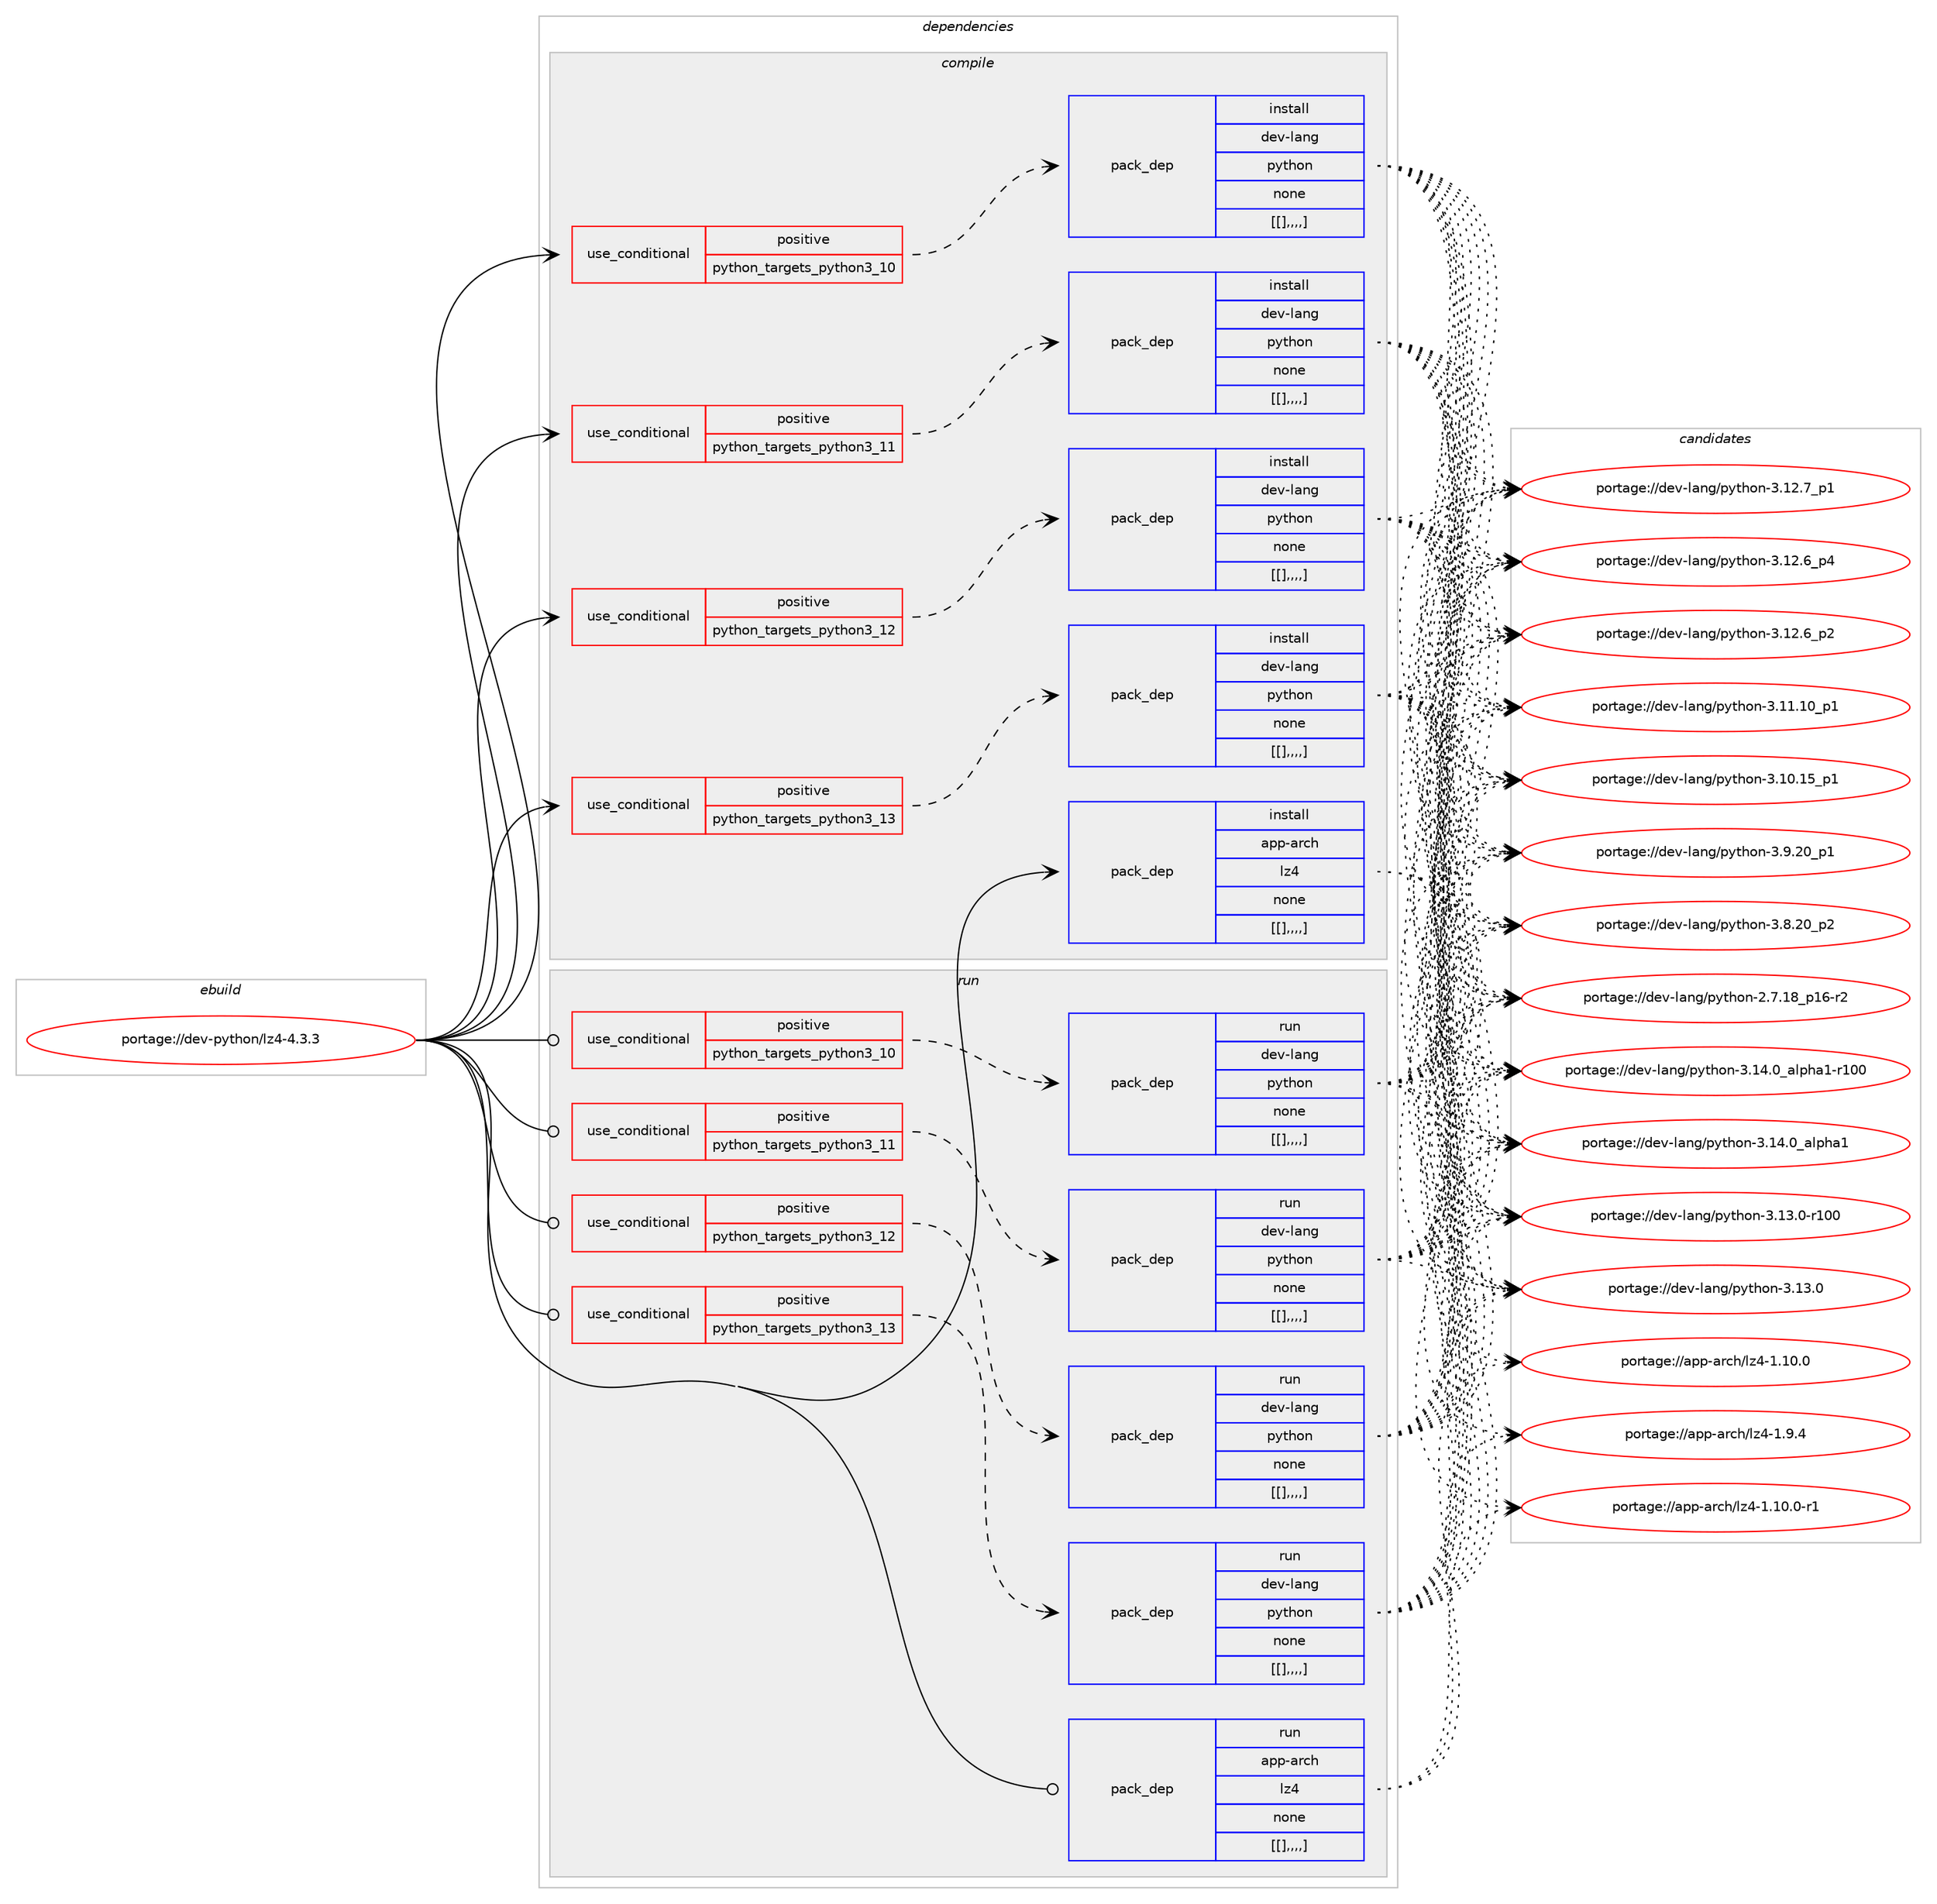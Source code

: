 digraph prolog {

# *************
# Graph options
# *************

newrank=true;
concentrate=true;
compound=true;
graph [rankdir=LR,fontname=Helvetica,fontsize=10,ranksep=1.5];#, ranksep=2.5, nodesep=0.2];
edge  [arrowhead=vee];
node  [fontname=Helvetica,fontsize=10];

# **********
# The ebuild
# **********

subgraph cluster_leftcol {
color=gray;
label=<<i>ebuild</i>>;
id [label="portage://dev-python/lz4-4.3.3", color=red, width=4, href="../dev-python/lz4-4.3.3.svg"];
}

# ****************
# The dependencies
# ****************

subgraph cluster_midcol {
color=gray;
label=<<i>dependencies</i>>;
subgraph cluster_compile {
fillcolor="#eeeeee";
style=filled;
label=<<i>compile</i>>;
subgraph cond36818 {
dependency156343 [label=<<TABLE BORDER="0" CELLBORDER="1" CELLSPACING="0" CELLPADDING="4"><TR><TD ROWSPAN="3" CELLPADDING="10">use_conditional</TD></TR><TR><TD>positive</TD></TR><TR><TD>python_targets_python3_10</TD></TR></TABLE>>, shape=none, color=red];
subgraph pack118199 {
dependency156352 [label=<<TABLE BORDER="0" CELLBORDER="1" CELLSPACING="0" CELLPADDING="4" WIDTH="220"><TR><TD ROWSPAN="6" CELLPADDING="30">pack_dep</TD></TR><TR><TD WIDTH="110">install</TD></TR><TR><TD>dev-lang</TD></TR><TR><TD>python</TD></TR><TR><TD>none</TD></TR><TR><TD>[[],,,,]</TD></TR></TABLE>>, shape=none, color=blue];
}
dependency156343:e -> dependency156352:w [weight=20,style="dashed",arrowhead="vee"];
}
id:e -> dependency156343:w [weight=20,style="solid",arrowhead="vee"];
subgraph cond36826 {
dependency156357 [label=<<TABLE BORDER="0" CELLBORDER="1" CELLSPACING="0" CELLPADDING="4"><TR><TD ROWSPAN="3" CELLPADDING="10">use_conditional</TD></TR><TR><TD>positive</TD></TR><TR><TD>python_targets_python3_11</TD></TR></TABLE>>, shape=none, color=red];
subgraph pack118208 {
dependency156364 [label=<<TABLE BORDER="0" CELLBORDER="1" CELLSPACING="0" CELLPADDING="4" WIDTH="220"><TR><TD ROWSPAN="6" CELLPADDING="30">pack_dep</TD></TR><TR><TD WIDTH="110">install</TD></TR><TR><TD>dev-lang</TD></TR><TR><TD>python</TD></TR><TR><TD>none</TD></TR><TR><TD>[[],,,,]</TD></TR></TABLE>>, shape=none, color=blue];
}
dependency156357:e -> dependency156364:w [weight=20,style="dashed",arrowhead="vee"];
}
id:e -> dependency156357:w [weight=20,style="solid",arrowhead="vee"];
subgraph cond36830 {
dependency156380 [label=<<TABLE BORDER="0" CELLBORDER="1" CELLSPACING="0" CELLPADDING="4"><TR><TD ROWSPAN="3" CELLPADDING="10">use_conditional</TD></TR><TR><TD>positive</TD></TR><TR><TD>python_targets_python3_12</TD></TR></TABLE>>, shape=none, color=red];
subgraph pack118224 {
dependency156394 [label=<<TABLE BORDER="0" CELLBORDER="1" CELLSPACING="0" CELLPADDING="4" WIDTH="220"><TR><TD ROWSPAN="6" CELLPADDING="30">pack_dep</TD></TR><TR><TD WIDTH="110">install</TD></TR><TR><TD>dev-lang</TD></TR><TR><TD>python</TD></TR><TR><TD>none</TD></TR><TR><TD>[[],,,,]</TD></TR></TABLE>>, shape=none, color=blue];
}
dependency156380:e -> dependency156394:w [weight=20,style="dashed",arrowhead="vee"];
}
id:e -> dependency156380:w [weight=20,style="solid",arrowhead="vee"];
subgraph cond36839 {
dependency156398 [label=<<TABLE BORDER="0" CELLBORDER="1" CELLSPACING="0" CELLPADDING="4"><TR><TD ROWSPAN="3" CELLPADDING="10">use_conditional</TD></TR><TR><TD>positive</TD></TR><TR><TD>python_targets_python3_13</TD></TR></TABLE>>, shape=none, color=red];
subgraph pack118232 {
dependency156401 [label=<<TABLE BORDER="0" CELLBORDER="1" CELLSPACING="0" CELLPADDING="4" WIDTH="220"><TR><TD ROWSPAN="6" CELLPADDING="30">pack_dep</TD></TR><TR><TD WIDTH="110">install</TD></TR><TR><TD>dev-lang</TD></TR><TR><TD>python</TD></TR><TR><TD>none</TD></TR><TR><TD>[[],,,,]</TD></TR></TABLE>>, shape=none, color=blue];
}
dependency156398:e -> dependency156401:w [weight=20,style="dashed",arrowhead="vee"];
}
id:e -> dependency156398:w [weight=20,style="solid",arrowhead="vee"];
subgraph pack118235 {
dependency156405 [label=<<TABLE BORDER="0" CELLBORDER="1" CELLSPACING="0" CELLPADDING="4" WIDTH="220"><TR><TD ROWSPAN="6" CELLPADDING="30">pack_dep</TD></TR><TR><TD WIDTH="110">install</TD></TR><TR><TD>app-arch</TD></TR><TR><TD>lz4</TD></TR><TR><TD>none</TD></TR><TR><TD>[[],,,,]</TD></TR></TABLE>>, shape=none, color=blue];
}
id:e -> dependency156405:w [weight=20,style="solid",arrowhead="vee"];
}
subgraph cluster_compileandrun {
fillcolor="#eeeeee";
style=filled;
label=<<i>compile and run</i>>;
}
subgraph cluster_run {
fillcolor="#eeeeee";
style=filled;
label=<<i>run</i>>;
subgraph cond36850 {
dependency156430 [label=<<TABLE BORDER="0" CELLBORDER="1" CELLSPACING="0" CELLPADDING="4"><TR><TD ROWSPAN="3" CELLPADDING="10">use_conditional</TD></TR><TR><TD>positive</TD></TR><TR><TD>python_targets_python3_10</TD></TR></TABLE>>, shape=none, color=red];
subgraph pack118250 {
dependency156431 [label=<<TABLE BORDER="0" CELLBORDER="1" CELLSPACING="0" CELLPADDING="4" WIDTH="220"><TR><TD ROWSPAN="6" CELLPADDING="30">pack_dep</TD></TR><TR><TD WIDTH="110">run</TD></TR><TR><TD>dev-lang</TD></TR><TR><TD>python</TD></TR><TR><TD>none</TD></TR><TR><TD>[[],,,,]</TD></TR></TABLE>>, shape=none, color=blue];
}
dependency156430:e -> dependency156431:w [weight=20,style="dashed",arrowhead="vee"];
}
id:e -> dependency156430:w [weight=20,style="solid",arrowhead="odot"];
subgraph cond36851 {
dependency156433 [label=<<TABLE BORDER="0" CELLBORDER="1" CELLSPACING="0" CELLPADDING="4"><TR><TD ROWSPAN="3" CELLPADDING="10">use_conditional</TD></TR><TR><TD>positive</TD></TR><TR><TD>python_targets_python3_11</TD></TR></TABLE>>, shape=none, color=red];
subgraph pack118253 {
dependency156435 [label=<<TABLE BORDER="0" CELLBORDER="1" CELLSPACING="0" CELLPADDING="4" WIDTH="220"><TR><TD ROWSPAN="6" CELLPADDING="30">pack_dep</TD></TR><TR><TD WIDTH="110">run</TD></TR><TR><TD>dev-lang</TD></TR><TR><TD>python</TD></TR><TR><TD>none</TD></TR><TR><TD>[[],,,,]</TD></TR></TABLE>>, shape=none, color=blue];
}
dependency156433:e -> dependency156435:w [weight=20,style="dashed",arrowhead="vee"];
}
id:e -> dependency156433:w [weight=20,style="solid",arrowhead="odot"];
subgraph cond36854 {
dependency156438 [label=<<TABLE BORDER="0" CELLBORDER="1" CELLSPACING="0" CELLPADDING="4"><TR><TD ROWSPAN="3" CELLPADDING="10">use_conditional</TD></TR><TR><TD>positive</TD></TR><TR><TD>python_targets_python3_12</TD></TR></TABLE>>, shape=none, color=red];
subgraph pack118255 {
dependency156439 [label=<<TABLE BORDER="0" CELLBORDER="1" CELLSPACING="0" CELLPADDING="4" WIDTH="220"><TR><TD ROWSPAN="6" CELLPADDING="30">pack_dep</TD></TR><TR><TD WIDTH="110">run</TD></TR><TR><TD>dev-lang</TD></TR><TR><TD>python</TD></TR><TR><TD>none</TD></TR><TR><TD>[[],,,,]</TD></TR></TABLE>>, shape=none, color=blue];
}
dependency156438:e -> dependency156439:w [weight=20,style="dashed",arrowhead="vee"];
}
id:e -> dependency156438:w [weight=20,style="solid",arrowhead="odot"];
subgraph cond36856 {
dependency156444 [label=<<TABLE BORDER="0" CELLBORDER="1" CELLSPACING="0" CELLPADDING="4"><TR><TD ROWSPAN="3" CELLPADDING="10">use_conditional</TD></TR><TR><TD>positive</TD></TR><TR><TD>python_targets_python3_13</TD></TR></TABLE>>, shape=none, color=red];
subgraph pack118258 {
dependency156445 [label=<<TABLE BORDER="0" CELLBORDER="1" CELLSPACING="0" CELLPADDING="4" WIDTH="220"><TR><TD ROWSPAN="6" CELLPADDING="30">pack_dep</TD></TR><TR><TD WIDTH="110">run</TD></TR><TR><TD>dev-lang</TD></TR><TR><TD>python</TD></TR><TR><TD>none</TD></TR><TR><TD>[[],,,,]</TD></TR></TABLE>>, shape=none, color=blue];
}
dependency156444:e -> dependency156445:w [weight=20,style="dashed",arrowhead="vee"];
}
id:e -> dependency156444:w [weight=20,style="solid",arrowhead="odot"];
subgraph pack118261 {
dependency156449 [label=<<TABLE BORDER="0" CELLBORDER="1" CELLSPACING="0" CELLPADDING="4" WIDTH="220"><TR><TD ROWSPAN="6" CELLPADDING="30">pack_dep</TD></TR><TR><TD WIDTH="110">run</TD></TR><TR><TD>app-arch</TD></TR><TR><TD>lz4</TD></TR><TR><TD>none</TD></TR><TR><TD>[[],,,,]</TD></TR></TABLE>>, shape=none, color=blue];
}
id:e -> dependency156449:w [weight=20,style="solid",arrowhead="odot"];
}
}

# **************
# The candidates
# **************

subgraph cluster_choices {
rank=same;
color=gray;
label=<<i>candidates</i>>;

subgraph choice118118 {
color=black;
nodesep=1;
choice100101118451089711010347112121116104111110455146495246489597108112104974945114494848 [label="portage://dev-lang/python-3.14.0_alpha1-r100", color=red, width=4,href="../dev-lang/python-3.14.0_alpha1-r100.svg"];
choice1001011184510897110103471121211161041111104551464952464895971081121049749 [label="portage://dev-lang/python-3.14.0_alpha1", color=red, width=4,href="../dev-lang/python-3.14.0_alpha1.svg"];
choice1001011184510897110103471121211161041111104551464951464845114494848 [label="portage://dev-lang/python-3.13.0-r100", color=red, width=4,href="../dev-lang/python-3.13.0-r100.svg"];
choice10010111845108971101034711212111610411111045514649514648 [label="portage://dev-lang/python-3.13.0", color=red, width=4,href="../dev-lang/python-3.13.0.svg"];
choice100101118451089711010347112121116104111110455146495046559511249 [label="portage://dev-lang/python-3.12.7_p1", color=red, width=4,href="../dev-lang/python-3.12.7_p1.svg"];
choice100101118451089711010347112121116104111110455146495046549511252 [label="portage://dev-lang/python-3.12.6_p4", color=red, width=4,href="../dev-lang/python-3.12.6_p4.svg"];
choice100101118451089711010347112121116104111110455146495046549511250 [label="portage://dev-lang/python-3.12.6_p2", color=red, width=4,href="../dev-lang/python-3.12.6_p2.svg"];
choice10010111845108971101034711212111610411111045514649494649489511249 [label="portage://dev-lang/python-3.11.10_p1", color=red, width=4,href="../dev-lang/python-3.11.10_p1.svg"];
choice10010111845108971101034711212111610411111045514649484649539511249 [label="portage://dev-lang/python-3.10.15_p1", color=red, width=4,href="../dev-lang/python-3.10.15_p1.svg"];
choice100101118451089711010347112121116104111110455146574650489511249 [label="portage://dev-lang/python-3.9.20_p1", color=red, width=4,href="../dev-lang/python-3.9.20_p1.svg"];
choice100101118451089711010347112121116104111110455146564650489511250 [label="portage://dev-lang/python-3.8.20_p2", color=red, width=4,href="../dev-lang/python-3.8.20_p2.svg"];
choice100101118451089711010347112121116104111110455046554649569511249544511450 [label="portage://dev-lang/python-2.7.18_p16-r2", color=red, width=4,href="../dev-lang/python-2.7.18_p16-r2.svg"];
dependency156352:e -> choice100101118451089711010347112121116104111110455146495246489597108112104974945114494848:w [style=dotted,weight="100"];
dependency156352:e -> choice1001011184510897110103471121211161041111104551464952464895971081121049749:w [style=dotted,weight="100"];
dependency156352:e -> choice1001011184510897110103471121211161041111104551464951464845114494848:w [style=dotted,weight="100"];
dependency156352:e -> choice10010111845108971101034711212111610411111045514649514648:w [style=dotted,weight="100"];
dependency156352:e -> choice100101118451089711010347112121116104111110455146495046559511249:w [style=dotted,weight="100"];
dependency156352:e -> choice100101118451089711010347112121116104111110455146495046549511252:w [style=dotted,weight="100"];
dependency156352:e -> choice100101118451089711010347112121116104111110455146495046549511250:w [style=dotted,weight="100"];
dependency156352:e -> choice10010111845108971101034711212111610411111045514649494649489511249:w [style=dotted,weight="100"];
dependency156352:e -> choice10010111845108971101034711212111610411111045514649484649539511249:w [style=dotted,weight="100"];
dependency156352:e -> choice100101118451089711010347112121116104111110455146574650489511249:w [style=dotted,weight="100"];
dependency156352:e -> choice100101118451089711010347112121116104111110455146564650489511250:w [style=dotted,weight="100"];
dependency156352:e -> choice100101118451089711010347112121116104111110455046554649569511249544511450:w [style=dotted,weight="100"];
}
subgraph choice118168 {
color=black;
nodesep=1;
choice100101118451089711010347112121116104111110455146495246489597108112104974945114494848 [label="portage://dev-lang/python-3.14.0_alpha1-r100", color=red, width=4,href="../dev-lang/python-3.14.0_alpha1-r100.svg"];
choice1001011184510897110103471121211161041111104551464952464895971081121049749 [label="portage://dev-lang/python-3.14.0_alpha1", color=red, width=4,href="../dev-lang/python-3.14.0_alpha1.svg"];
choice1001011184510897110103471121211161041111104551464951464845114494848 [label="portage://dev-lang/python-3.13.0-r100", color=red, width=4,href="../dev-lang/python-3.13.0-r100.svg"];
choice10010111845108971101034711212111610411111045514649514648 [label="portage://dev-lang/python-3.13.0", color=red, width=4,href="../dev-lang/python-3.13.0.svg"];
choice100101118451089711010347112121116104111110455146495046559511249 [label="portage://dev-lang/python-3.12.7_p1", color=red, width=4,href="../dev-lang/python-3.12.7_p1.svg"];
choice100101118451089711010347112121116104111110455146495046549511252 [label="portage://dev-lang/python-3.12.6_p4", color=red, width=4,href="../dev-lang/python-3.12.6_p4.svg"];
choice100101118451089711010347112121116104111110455146495046549511250 [label="portage://dev-lang/python-3.12.6_p2", color=red, width=4,href="../dev-lang/python-3.12.6_p2.svg"];
choice10010111845108971101034711212111610411111045514649494649489511249 [label="portage://dev-lang/python-3.11.10_p1", color=red, width=4,href="../dev-lang/python-3.11.10_p1.svg"];
choice10010111845108971101034711212111610411111045514649484649539511249 [label="portage://dev-lang/python-3.10.15_p1", color=red, width=4,href="../dev-lang/python-3.10.15_p1.svg"];
choice100101118451089711010347112121116104111110455146574650489511249 [label="portage://dev-lang/python-3.9.20_p1", color=red, width=4,href="../dev-lang/python-3.9.20_p1.svg"];
choice100101118451089711010347112121116104111110455146564650489511250 [label="portage://dev-lang/python-3.8.20_p2", color=red, width=4,href="../dev-lang/python-3.8.20_p2.svg"];
choice100101118451089711010347112121116104111110455046554649569511249544511450 [label="portage://dev-lang/python-2.7.18_p16-r2", color=red, width=4,href="../dev-lang/python-2.7.18_p16-r2.svg"];
dependency156364:e -> choice100101118451089711010347112121116104111110455146495246489597108112104974945114494848:w [style=dotted,weight="100"];
dependency156364:e -> choice1001011184510897110103471121211161041111104551464952464895971081121049749:w [style=dotted,weight="100"];
dependency156364:e -> choice1001011184510897110103471121211161041111104551464951464845114494848:w [style=dotted,weight="100"];
dependency156364:e -> choice10010111845108971101034711212111610411111045514649514648:w [style=dotted,weight="100"];
dependency156364:e -> choice100101118451089711010347112121116104111110455146495046559511249:w [style=dotted,weight="100"];
dependency156364:e -> choice100101118451089711010347112121116104111110455146495046549511252:w [style=dotted,weight="100"];
dependency156364:e -> choice100101118451089711010347112121116104111110455146495046549511250:w [style=dotted,weight="100"];
dependency156364:e -> choice10010111845108971101034711212111610411111045514649494649489511249:w [style=dotted,weight="100"];
dependency156364:e -> choice10010111845108971101034711212111610411111045514649484649539511249:w [style=dotted,weight="100"];
dependency156364:e -> choice100101118451089711010347112121116104111110455146574650489511249:w [style=dotted,weight="100"];
dependency156364:e -> choice100101118451089711010347112121116104111110455146564650489511250:w [style=dotted,weight="100"];
dependency156364:e -> choice100101118451089711010347112121116104111110455046554649569511249544511450:w [style=dotted,weight="100"];
}
subgraph choice118184 {
color=black;
nodesep=1;
choice100101118451089711010347112121116104111110455146495246489597108112104974945114494848 [label="portage://dev-lang/python-3.14.0_alpha1-r100", color=red, width=4,href="../dev-lang/python-3.14.0_alpha1-r100.svg"];
choice1001011184510897110103471121211161041111104551464952464895971081121049749 [label="portage://dev-lang/python-3.14.0_alpha1", color=red, width=4,href="../dev-lang/python-3.14.0_alpha1.svg"];
choice1001011184510897110103471121211161041111104551464951464845114494848 [label="portage://dev-lang/python-3.13.0-r100", color=red, width=4,href="../dev-lang/python-3.13.0-r100.svg"];
choice10010111845108971101034711212111610411111045514649514648 [label="portage://dev-lang/python-3.13.0", color=red, width=4,href="../dev-lang/python-3.13.0.svg"];
choice100101118451089711010347112121116104111110455146495046559511249 [label="portage://dev-lang/python-3.12.7_p1", color=red, width=4,href="../dev-lang/python-3.12.7_p1.svg"];
choice100101118451089711010347112121116104111110455146495046549511252 [label="portage://dev-lang/python-3.12.6_p4", color=red, width=4,href="../dev-lang/python-3.12.6_p4.svg"];
choice100101118451089711010347112121116104111110455146495046549511250 [label="portage://dev-lang/python-3.12.6_p2", color=red, width=4,href="../dev-lang/python-3.12.6_p2.svg"];
choice10010111845108971101034711212111610411111045514649494649489511249 [label="portage://dev-lang/python-3.11.10_p1", color=red, width=4,href="../dev-lang/python-3.11.10_p1.svg"];
choice10010111845108971101034711212111610411111045514649484649539511249 [label="portage://dev-lang/python-3.10.15_p1", color=red, width=4,href="../dev-lang/python-3.10.15_p1.svg"];
choice100101118451089711010347112121116104111110455146574650489511249 [label="portage://dev-lang/python-3.9.20_p1", color=red, width=4,href="../dev-lang/python-3.9.20_p1.svg"];
choice100101118451089711010347112121116104111110455146564650489511250 [label="portage://dev-lang/python-3.8.20_p2", color=red, width=4,href="../dev-lang/python-3.8.20_p2.svg"];
choice100101118451089711010347112121116104111110455046554649569511249544511450 [label="portage://dev-lang/python-2.7.18_p16-r2", color=red, width=4,href="../dev-lang/python-2.7.18_p16-r2.svg"];
dependency156394:e -> choice100101118451089711010347112121116104111110455146495246489597108112104974945114494848:w [style=dotted,weight="100"];
dependency156394:e -> choice1001011184510897110103471121211161041111104551464952464895971081121049749:w [style=dotted,weight="100"];
dependency156394:e -> choice1001011184510897110103471121211161041111104551464951464845114494848:w [style=dotted,weight="100"];
dependency156394:e -> choice10010111845108971101034711212111610411111045514649514648:w [style=dotted,weight="100"];
dependency156394:e -> choice100101118451089711010347112121116104111110455146495046559511249:w [style=dotted,weight="100"];
dependency156394:e -> choice100101118451089711010347112121116104111110455146495046549511252:w [style=dotted,weight="100"];
dependency156394:e -> choice100101118451089711010347112121116104111110455146495046549511250:w [style=dotted,weight="100"];
dependency156394:e -> choice10010111845108971101034711212111610411111045514649494649489511249:w [style=dotted,weight="100"];
dependency156394:e -> choice10010111845108971101034711212111610411111045514649484649539511249:w [style=dotted,weight="100"];
dependency156394:e -> choice100101118451089711010347112121116104111110455146574650489511249:w [style=dotted,weight="100"];
dependency156394:e -> choice100101118451089711010347112121116104111110455146564650489511250:w [style=dotted,weight="100"];
dependency156394:e -> choice100101118451089711010347112121116104111110455046554649569511249544511450:w [style=dotted,weight="100"];
}
subgraph choice118215 {
color=black;
nodesep=1;
choice100101118451089711010347112121116104111110455146495246489597108112104974945114494848 [label="portage://dev-lang/python-3.14.0_alpha1-r100", color=red, width=4,href="../dev-lang/python-3.14.0_alpha1-r100.svg"];
choice1001011184510897110103471121211161041111104551464952464895971081121049749 [label="portage://dev-lang/python-3.14.0_alpha1", color=red, width=4,href="../dev-lang/python-3.14.0_alpha1.svg"];
choice1001011184510897110103471121211161041111104551464951464845114494848 [label="portage://dev-lang/python-3.13.0-r100", color=red, width=4,href="../dev-lang/python-3.13.0-r100.svg"];
choice10010111845108971101034711212111610411111045514649514648 [label="portage://dev-lang/python-3.13.0", color=red, width=4,href="../dev-lang/python-3.13.0.svg"];
choice100101118451089711010347112121116104111110455146495046559511249 [label="portage://dev-lang/python-3.12.7_p1", color=red, width=4,href="../dev-lang/python-3.12.7_p1.svg"];
choice100101118451089711010347112121116104111110455146495046549511252 [label="portage://dev-lang/python-3.12.6_p4", color=red, width=4,href="../dev-lang/python-3.12.6_p4.svg"];
choice100101118451089711010347112121116104111110455146495046549511250 [label="portage://dev-lang/python-3.12.6_p2", color=red, width=4,href="../dev-lang/python-3.12.6_p2.svg"];
choice10010111845108971101034711212111610411111045514649494649489511249 [label="portage://dev-lang/python-3.11.10_p1", color=red, width=4,href="../dev-lang/python-3.11.10_p1.svg"];
choice10010111845108971101034711212111610411111045514649484649539511249 [label="portage://dev-lang/python-3.10.15_p1", color=red, width=4,href="../dev-lang/python-3.10.15_p1.svg"];
choice100101118451089711010347112121116104111110455146574650489511249 [label="portage://dev-lang/python-3.9.20_p1", color=red, width=4,href="../dev-lang/python-3.9.20_p1.svg"];
choice100101118451089711010347112121116104111110455146564650489511250 [label="portage://dev-lang/python-3.8.20_p2", color=red, width=4,href="../dev-lang/python-3.8.20_p2.svg"];
choice100101118451089711010347112121116104111110455046554649569511249544511450 [label="portage://dev-lang/python-2.7.18_p16-r2", color=red, width=4,href="../dev-lang/python-2.7.18_p16-r2.svg"];
dependency156401:e -> choice100101118451089711010347112121116104111110455146495246489597108112104974945114494848:w [style=dotted,weight="100"];
dependency156401:e -> choice1001011184510897110103471121211161041111104551464952464895971081121049749:w [style=dotted,weight="100"];
dependency156401:e -> choice1001011184510897110103471121211161041111104551464951464845114494848:w [style=dotted,weight="100"];
dependency156401:e -> choice10010111845108971101034711212111610411111045514649514648:w [style=dotted,weight="100"];
dependency156401:e -> choice100101118451089711010347112121116104111110455146495046559511249:w [style=dotted,weight="100"];
dependency156401:e -> choice100101118451089711010347112121116104111110455146495046549511252:w [style=dotted,weight="100"];
dependency156401:e -> choice100101118451089711010347112121116104111110455146495046549511250:w [style=dotted,weight="100"];
dependency156401:e -> choice10010111845108971101034711212111610411111045514649494649489511249:w [style=dotted,weight="100"];
dependency156401:e -> choice10010111845108971101034711212111610411111045514649484649539511249:w [style=dotted,weight="100"];
dependency156401:e -> choice100101118451089711010347112121116104111110455146574650489511249:w [style=dotted,weight="100"];
dependency156401:e -> choice100101118451089711010347112121116104111110455146564650489511250:w [style=dotted,weight="100"];
dependency156401:e -> choice100101118451089711010347112121116104111110455046554649569511249544511450:w [style=dotted,weight="100"];
}
subgraph choice118232 {
color=black;
nodesep=1;
choice971121124597114991044710812252454946494846484511449 [label="portage://app-arch/lz4-1.10.0-r1", color=red, width=4,href="../app-arch/lz4-1.10.0-r1.svg"];
choice97112112459711499104471081225245494649484648 [label="portage://app-arch/lz4-1.10.0", color=red, width=4,href="../app-arch/lz4-1.10.0.svg"];
choice971121124597114991044710812252454946574652 [label="portage://app-arch/lz4-1.9.4", color=red, width=4,href="../app-arch/lz4-1.9.4.svg"];
dependency156405:e -> choice971121124597114991044710812252454946494846484511449:w [style=dotted,weight="100"];
dependency156405:e -> choice97112112459711499104471081225245494649484648:w [style=dotted,weight="100"];
dependency156405:e -> choice971121124597114991044710812252454946574652:w [style=dotted,weight="100"];
}
subgraph choice118241 {
color=black;
nodesep=1;
choice100101118451089711010347112121116104111110455146495246489597108112104974945114494848 [label="portage://dev-lang/python-3.14.0_alpha1-r100", color=red, width=4,href="../dev-lang/python-3.14.0_alpha1-r100.svg"];
choice1001011184510897110103471121211161041111104551464952464895971081121049749 [label="portage://dev-lang/python-3.14.0_alpha1", color=red, width=4,href="../dev-lang/python-3.14.0_alpha1.svg"];
choice1001011184510897110103471121211161041111104551464951464845114494848 [label="portage://dev-lang/python-3.13.0-r100", color=red, width=4,href="../dev-lang/python-3.13.0-r100.svg"];
choice10010111845108971101034711212111610411111045514649514648 [label="portage://dev-lang/python-3.13.0", color=red, width=4,href="../dev-lang/python-3.13.0.svg"];
choice100101118451089711010347112121116104111110455146495046559511249 [label="portage://dev-lang/python-3.12.7_p1", color=red, width=4,href="../dev-lang/python-3.12.7_p1.svg"];
choice100101118451089711010347112121116104111110455146495046549511252 [label="portage://dev-lang/python-3.12.6_p4", color=red, width=4,href="../dev-lang/python-3.12.6_p4.svg"];
choice100101118451089711010347112121116104111110455146495046549511250 [label="portage://dev-lang/python-3.12.6_p2", color=red, width=4,href="../dev-lang/python-3.12.6_p2.svg"];
choice10010111845108971101034711212111610411111045514649494649489511249 [label="portage://dev-lang/python-3.11.10_p1", color=red, width=4,href="../dev-lang/python-3.11.10_p1.svg"];
choice10010111845108971101034711212111610411111045514649484649539511249 [label="portage://dev-lang/python-3.10.15_p1", color=red, width=4,href="../dev-lang/python-3.10.15_p1.svg"];
choice100101118451089711010347112121116104111110455146574650489511249 [label="portage://dev-lang/python-3.9.20_p1", color=red, width=4,href="../dev-lang/python-3.9.20_p1.svg"];
choice100101118451089711010347112121116104111110455146564650489511250 [label="portage://dev-lang/python-3.8.20_p2", color=red, width=4,href="../dev-lang/python-3.8.20_p2.svg"];
choice100101118451089711010347112121116104111110455046554649569511249544511450 [label="portage://dev-lang/python-2.7.18_p16-r2", color=red, width=4,href="../dev-lang/python-2.7.18_p16-r2.svg"];
dependency156431:e -> choice100101118451089711010347112121116104111110455146495246489597108112104974945114494848:w [style=dotted,weight="100"];
dependency156431:e -> choice1001011184510897110103471121211161041111104551464952464895971081121049749:w [style=dotted,weight="100"];
dependency156431:e -> choice1001011184510897110103471121211161041111104551464951464845114494848:w [style=dotted,weight="100"];
dependency156431:e -> choice10010111845108971101034711212111610411111045514649514648:w [style=dotted,weight="100"];
dependency156431:e -> choice100101118451089711010347112121116104111110455146495046559511249:w [style=dotted,weight="100"];
dependency156431:e -> choice100101118451089711010347112121116104111110455146495046549511252:w [style=dotted,weight="100"];
dependency156431:e -> choice100101118451089711010347112121116104111110455146495046549511250:w [style=dotted,weight="100"];
dependency156431:e -> choice10010111845108971101034711212111610411111045514649494649489511249:w [style=dotted,weight="100"];
dependency156431:e -> choice10010111845108971101034711212111610411111045514649484649539511249:w [style=dotted,weight="100"];
dependency156431:e -> choice100101118451089711010347112121116104111110455146574650489511249:w [style=dotted,weight="100"];
dependency156431:e -> choice100101118451089711010347112121116104111110455146564650489511250:w [style=dotted,weight="100"];
dependency156431:e -> choice100101118451089711010347112121116104111110455046554649569511249544511450:w [style=dotted,weight="100"];
}
subgraph choice118251 {
color=black;
nodesep=1;
choice100101118451089711010347112121116104111110455146495246489597108112104974945114494848 [label="portage://dev-lang/python-3.14.0_alpha1-r100", color=red, width=4,href="../dev-lang/python-3.14.0_alpha1-r100.svg"];
choice1001011184510897110103471121211161041111104551464952464895971081121049749 [label="portage://dev-lang/python-3.14.0_alpha1", color=red, width=4,href="../dev-lang/python-3.14.0_alpha1.svg"];
choice1001011184510897110103471121211161041111104551464951464845114494848 [label="portage://dev-lang/python-3.13.0-r100", color=red, width=4,href="../dev-lang/python-3.13.0-r100.svg"];
choice10010111845108971101034711212111610411111045514649514648 [label="portage://dev-lang/python-3.13.0", color=red, width=4,href="../dev-lang/python-3.13.0.svg"];
choice100101118451089711010347112121116104111110455146495046559511249 [label="portage://dev-lang/python-3.12.7_p1", color=red, width=4,href="../dev-lang/python-3.12.7_p1.svg"];
choice100101118451089711010347112121116104111110455146495046549511252 [label="portage://dev-lang/python-3.12.6_p4", color=red, width=4,href="../dev-lang/python-3.12.6_p4.svg"];
choice100101118451089711010347112121116104111110455146495046549511250 [label="portage://dev-lang/python-3.12.6_p2", color=red, width=4,href="../dev-lang/python-3.12.6_p2.svg"];
choice10010111845108971101034711212111610411111045514649494649489511249 [label="portage://dev-lang/python-3.11.10_p1", color=red, width=4,href="../dev-lang/python-3.11.10_p1.svg"];
choice10010111845108971101034711212111610411111045514649484649539511249 [label="portage://dev-lang/python-3.10.15_p1", color=red, width=4,href="../dev-lang/python-3.10.15_p1.svg"];
choice100101118451089711010347112121116104111110455146574650489511249 [label="portage://dev-lang/python-3.9.20_p1", color=red, width=4,href="../dev-lang/python-3.9.20_p1.svg"];
choice100101118451089711010347112121116104111110455146564650489511250 [label="portage://dev-lang/python-3.8.20_p2", color=red, width=4,href="../dev-lang/python-3.8.20_p2.svg"];
choice100101118451089711010347112121116104111110455046554649569511249544511450 [label="portage://dev-lang/python-2.7.18_p16-r2", color=red, width=4,href="../dev-lang/python-2.7.18_p16-r2.svg"];
dependency156435:e -> choice100101118451089711010347112121116104111110455146495246489597108112104974945114494848:w [style=dotted,weight="100"];
dependency156435:e -> choice1001011184510897110103471121211161041111104551464952464895971081121049749:w [style=dotted,weight="100"];
dependency156435:e -> choice1001011184510897110103471121211161041111104551464951464845114494848:w [style=dotted,weight="100"];
dependency156435:e -> choice10010111845108971101034711212111610411111045514649514648:w [style=dotted,weight="100"];
dependency156435:e -> choice100101118451089711010347112121116104111110455146495046559511249:w [style=dotted,weight="100"];
dependency156435:e -> choice100101118451089711010347112121116104111110455146495046549511252:w [style=dotted,weight="100"];
dependency156435:e -> choice100101118451089711010347112121116104111110455146495046549511250:w [style=dotted,weight="100"];
dependency156435:e -> choice10010111845108971101034711212111610411111045514649494649489511249:w [style=dotted,weight="100"];
dependency156435:e -> choice10010111845108971101034711212111610411111045514649484649539511249:w [style=dotted,weight="100"];
dependency156435:e -> choice100101118451089711010347112121116104111110455146574650489511249:w [style=dotted,weight="100"];
dependency156435:e -> choice100101118451089711010347112121116104111110455146564650489511250:w [style=dotted,weight="100"];
dependency156435:e -> choice100101118451089711010347112121116104111110455046554649569511249544511450:w [style=dotted,weight="100"];
}
subgraph choice118257 {
color=black;
nodesep=1;
choice100101118451089711010347112121116104111110455146495246489597108112104974945114494848 [label="portage://dev-lang/python-3.14.0_alpha1-r100", color=red, width=4,href="../dev-lang/python-3.14.0_alpha1-r100.svg"];
choice1001011184510897110103471121211161041111104551464952464895971081121049749 [label="portage://dev-lang/python-3.14.0_alpha1", color=red, width=4,href="../dev-lang/python-3.14.0_alpha1.svg"];
choice1001011184510897110103471121211161041111104551464951464845114494848 [label="portage://dev-lang/python-3.13.0-r100", color=red, width=4,href="../dev-lang/python-3.13.0-r100.svg"];
choice10010111845108971101034711212111610411111045514649514648 [label="portage://dev-lang/python-3.13.0", color=red, width=4,href="../dev-lang/python-3.13.0.svg"];
choice100101118451089711010347112121116104111110455146495046559511249 [label="portage://dev-lang/python-3.12.7_p1", color=red, width=4,href="../dev-lang/python-3.12.7_p1.svg"];
choice100101118451089711010347112121116104111110455146495046549511252 [label="portage://dev-lang/python-3.12.6_p4", color=red, width=4,href="../dev-lang/python-3.12.6_p4.svg"];
choice100101118451089711010347112121116104111110455146495046549511250 [label="portage://dev-lang/python-3.12.6_p2", color=red, width=4,href="../dev-lang/python-3.12.6_p2.svg"];
choice10010111845108971101034711212111610411111045514649494649489511249 [label="portage://dev-lang/python-3.11.10_p1", color=red, width=4,href="../dev-lang/python-3.11.10_p1.svg"];
choice10010111845108971101034711212111610411111045514649484649539511249 [label="portage://dev-lang/python-3.10.15_p1", color=red, width=4,href="../dev-lang/python-3.10.15_p1.svg"];
choice100101118451089711010347112121116104111110455146574650489511249 [label="portage://dev-lang/python-3.9.20_p1", color=red, width=4,href="../dev-lang/python-3.9.20_p1.svg"];
choice100101118451089711010347112121116104111110455146564650489511250 [label="portage://dev-lang/python-3.8.20_p2", color=red, width=4,href="../dev-lang/python-3.8.20_p2.svg"];
choice100101118451089711010347112121116104111110455046554649569511249544511450 [label="portage://dev-lang/python-2.7.18_p16-r2", color=red, width=4,href="../dev-lang/python-2.7.18_p16-r2.svg"];
dependency156439:e -> choice100101118451089711010347112121116104111110455146495246489597108112104974945114494848:w [style=dotted,weight="100"];
dependency156439:e -> choice1001011184510897110103471121211161041111104551464952464895971081121049749:w [style=dotted,weight="100"];
dependency156439:e -> choice1001011184510897110103471121211161041111104551464951464845114494848:w [style=dotted,weight="100"];
dependency156439:e -> choice10010111845108971101034711212111610411111045514649514648:w [style=dotted,weight="100"];
dependency156439:e -> choice100101118451089711010347112121116104111110455146495046559511249:w [style=dotted,weight="100"];
dependency156439:e -> choice100101118451089711010347112121116104111110455146495046549511252:w [style=dotted,weight="100"];
dependency156439:e -> choice100101118451089711010347112121116104111110455146495046549511250:w [style=dotted,weight="100"];
dependency156439:e -> choice10010111845108971101034711212111610411111045514649494649489511249:w [style=dotted,weight="100"];
dependency156439:e -> choice10010111845108971101034711212111610411111045514649484649539511249:w [style=dotted,weight="100"];
dependency156439:e -> choice100101118451089711010347112121116104111110455146574650489511249:w [style=dotted,weight="100"];
dependency156439:e -> choice100101118451089711010347112121116104111110455146564650489511250:w [style=dotted,weight="100"];
dependency156439:e -> choice100101118451089711010347112121116104111110455046554649569511249544511450:w [style=dotted,weight="100"];
}
subgraph choice118261 {
color=black;
nodesep=1;
choice100101118451089711010347112121116104111110455146495246489597108112104974945114494848 [label="portage://dev-lang/python-3.14.0_alpha1-r100", color=red, width=4,href="../dev-lang/python-3.14.0_alpha1-r100.svg"];
choice1001011184510897110103471121211161041111104551464952464895971081121049749 [label="portage://dev-lang/python-3.14.0_alpha1", color=red, width=4,href="../dev-lang/python-3.14.0_alpha1.svg"];
choice1001011184510897110103471121211161041111104551464951464845114494848 [label="portage://dev-lang/python-3.13.0-r100", color=red, width=4,href="../dev-lang/python-3.13.0-r100.svg"];
choice10010111845108971101034711212111610411111045514649514648 [label="portage://dev-lang/python-3.13.0", color=red, width=4,href="../dev-lang/python-3.13.0.svg"];
choice100101118451089711010347112121116104111110455146495046559511249 [label="portage://dev-lang/python-3.12.7_p1", color=red, width=4,href="../dev-lang/python-3.12.7_p1.svg"];
choice100101118451089711010347112121116104111110455146495046549511252 [label="portage://dev-lang/python-3.12.6_p4", color=red, width=4,href="../dev-lang/python-3.12.6_p4.svg"];
choice100101118451089711010347112121116104111110455146495046549511250 [label="portage://dev-lang/python-3.12.6_p2", color=red, width=4,href="../dev-lang/python-3.12.6_p2.svg"];
choice10010111845108971101034711212111610411111045514649494649489511249 [label="portage://dev-lang/python-3.11.10_p1", color=red, width=4,href="../dev-lang/python-3.11.10_p1.svg"];
choice10010111845108971101034711212111610411111045514649484649539511249 [label="portage://dev-lang/python-3.10.15_p1", color=red, width=4,href="../dev-lang/python-3.10.15_p1.svg"];
choice100101118451089711010347112121116104111110455146574650489511249 [label="portage://dev-lang/python-3.9.20_p1", color=red, width=4,href="../dev-lang/python-3.9.20_p1.svg"];
choice100101118451089711010347112121116104111110455146564650489511250 [label="portage://dev-lang/python-3.8.20_p2", color=red, width=4,href="../dev-lang/python-3.8.20_p2.svg"];
choice100101118451089711010347112121116104111110455046554649569511249544511450 [label="portage://dev-lang/python-2.7.18_p16-r2", color=red, width=4,href="../dev-lang/python-2.7.18_p16-r2.svg"];
dependency156445:e -> choice100101118451089711010347112121116104111110455146495246489597108112104974945114494848:w [style=dotted,weight="100"];
dependency156445:e -> choice1001011184510897110103471121211161041111104551464952464895971081121049749:w [style=dotted,weight="100"];
dependency156445:e -> choice1001011184510897110103471121211161041111104551464951464845114494848:w [style=dotted,weight="100"];
dependency156445:e -> choice10010111845108971101034711212111610411111045514649514648:w [style=dotted,weight="100"];
dependency156445:e -> choice100101118451089711010347112121116104111110455146495046559511249:w [style=dotted,weight="100"];
dependency156445:e -> choice100101118451089711010347112121116104111110455146495046549511252:w [style=dotted,weight="100"];
dependency156445:e -> choice100101118451089711010347112121116104111110455146495046549511250:w [style=dotted,weight="100"];
dependency156445:e -> choice10010111845108971101034711212111610411111045514649494649489511249:w [style=dotted,weight="100"];
dependency156445:e -> choice10010111845108971101034711212111610411111045514649484649539511249:w [style=dotted,weight="100"];
dependency156445:e -> choice100101118451089711010347112121116104111110455146574650489511249:w [style=dotted,weight="100"];
dependency156445:e -> choice100101118451089711010347112121116104111110455146564650489511250:w [style=dotted,weight="100"];
dependency156445:e -> choice100101118451089711010347112121116104111110455046554649569511249544511450:w [style=dotted,weight="100"];
}
subgraph choice118265 {
color=black;
nodesep=1;
choice971121124597114991044710812252454946494846484511449 [label="portage://app-arch/lz4-1.10.0-r1", color=red, width=4,href="../app-arch/lz4-1.10.0-r1.svg"];
choice97112112459711499104471081225245494649484648 [label="portage://app-arch/lz4-1.10.0", color=red, width=4,href="../app-arch/lz4-1.10.0.svg"];
choice971121124597114991044710812252454946574652 [label="portage://app-arch/lz4-1.9.4", color=red, width=4,href="../app-arch/lz4-1.9.4.svg"];
dependency156449:e -> choice971121124597114991044710812252454946494846484511449:w [style=dotted,weight="100"];
dependency156449:e -> choice97112112459711499104471081225245494649484648:w [style=dotted,weight="100"];
dependency156449:e -> choice971121124597114991044710812252454946574652:w [style=dotted,weight="100"];
}
}

}
